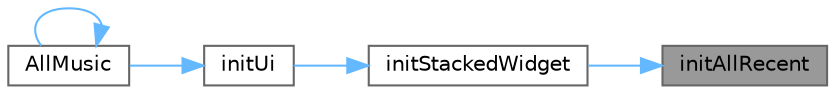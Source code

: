digraph "initAllRecent"
{
 // LATEX_PDF_SIZE
  bgcolor="transparent";
  edge [fontname=Helvetica,fontsize=10,labelfontname=Helvetica,labelfontsize=10];
  node [fontname=Helvetica,fontsize=10,shape=box,height=0.2,width=0.4];
  rankdir="RL";
  Node1 [id="Node000001",label="initAllRecent",height=0.2,width=0.4,color="gray40", fillcolor="grey60", style="filled", fontcolor="black",tooltip="初始化最近播放控件"];
  Node1 -> Node2 [id="edge1_Node000001_Node000002",dir="back",color="steelblue1",style="solid",tooltip=" "];
  Node2 [id="Node000002",label="initStackedWidget",height=0.2,width=0.4,color="grey40", fillcolor="white", style="filled",URL="$class_all_music.html#a0880fc715278119401b0b218adc8ade6",tooltip="初始化堆栈窗口"];
  Node2 -> Node3 [id="edge2_Node000002_Node000003",dir="back",color="steelblue1",style="solid",tooltip=" "];
  Node3 [id="Node000003",label="initUi",height=0.2,width=0.4,color="grey40", fillcolor="white", style="filled",URL="$class_all_music.html#afba6e95967cc3eb25fd518f7bde6ec04",tooltip="初始化界面"];
  Node3 -> Node4 [id="edge3_Node000003_Node000004",dir="back",color="steelblue1",style="solid",tooltip=" "];
  Node4 [id="Node000004",label="AllMusic",height=0.2,width=0.4,color="grey40", fillcolor="white", style="filled",URL="$class_all_music.html#a64c818ba8964b8bb3b244005b4c57afb",tooltip="构造函数，初始化音乐管理界面"];
  Node4 -> Node4 [id="edge4_Node000004_Node000004",dir="back",color="steelblue1",style="solid",tooltip=" "];
}

